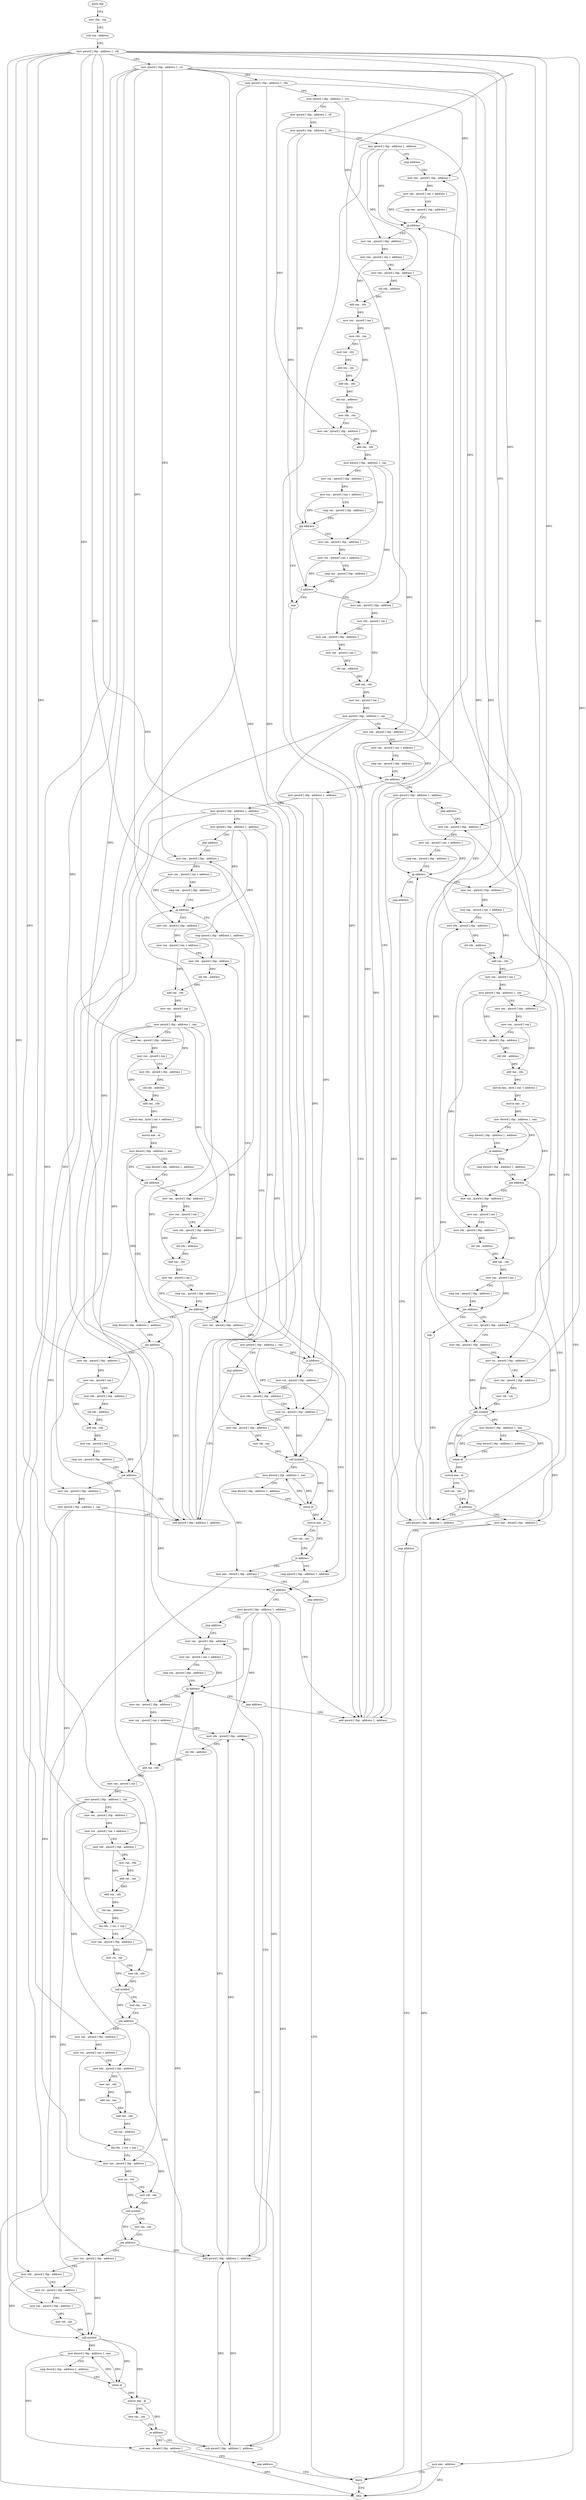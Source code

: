 digraph "func" {
"4433492" [label = "push rbp" ]
"4433493" [label = "mov rbp , rsp" ]
"4433496" [label = "sub rsp , address" ]
"4433503" [label = "mov qword [ rbp - address ] , rdi" ]
"4433507" [label = "mov qword [ rbp - address ] , rsi" ]
"4433511" [label = "mov qword [ rbp - address ] , rdx" ]
"4433515" [label = "mov qword [ rbp - address ] , rcx" ]
"4433519" [label = "mov qword [ rbp - address ] , r8" ]
"4433526" [label = "mov qword [ rbp - address ] , r9" ]
"4433533" [label = "mov qword [ rbp - address ] , address" ]
"4433541" [label = "jmp address" ]
"4434355" [label = "mov rax , qword [ rbp - address ]" ]
"4434359" [label = "mov rax , qword [ rax + address ]" ]
"4434363" [label = "cmp rax , qword [ rbp - address ]" ]
"4434367" [label = "jg address" ]
"4433546" [label = "mov rax , qword [ rbp - address ]" ]
"4434373" [label = "mov eax , address" ]
"4433550" [label = "mov rax , qword [ rax + address ]" ]
"4433554" [label = "mov rdx , qword [ rbp - address ]" ]
"4433558" [label = "shl rdx , address" ]
"4433562" [label = "add rax , rdx" ]
"4433565" [label = "mov rax , qword [ rax ]" ]
"4433568" [label = "mov rdx , rax" ]
"4433571" [label = "mov rax , rdx" ]
"4433574" [label = "add rax , rax" ]
"4433577" [label = "add rax , rdx" ]
"4433580" [label = "shl rax , address" ]
"4433584" [label = "mov rdx , rax" ]
"4433587" [label = "mov rax , qword [ rbp - address ]" ]
"4433594" [label = "add rax , rdx" ]
"4433597" [label = "mov qword [ rbp - address ] , rax" ]
"4433601" [label = "mov rax , qword [ rbp - address ]" ]
"4433605" [label = "mov rax , qword [ rax + address ]" ]
"4433609" [label = "cmp rax , qword [ rbp - address ]" ]
"4433616" [label = "jge address" ]
"4434349" [label = "nop" ]
"4433622" [label = "mov rax , qword [ rbp - address ]" ]
"4434378" [label = "leave" ]
"4434350" [label = "add qword [ rbp - address ] , address" ]
"4433626" [label = "mov rax , qword [ rax + address ]" ]
"4433630" [label = "cmp rax , qword [ rbp - address ]" ]
"4433637" [label = "jl address" ]
"4433643" [label = "mov rax , qword [ rbp - address ]" ]
"4433647" [label = "mov rdx , qword [ rax ]" ]
"4433650" [label = "mov rax , qword [ rbp - address ]" ]
"4433654" [label = "mov rax , qword [ rax ]" ]
"4433657" [label = "shl rax , address" ]
"4433661" [label = "add rax , rdx" ]
"4433664" [label = "mov rax , qword [ rax ]" ]
"4433667" [label = "mov qword [ rbp - address ] , rax" ]
"4433671" [label = "mov rax , qword [ rbp - address ]" ]
"4433675" [label = "mov rax , qword [ rax + address ]" ]
"4433679" [label = "cmp rax , qword [ rbp - address ]" ]
"4433686" [label = "jne address" ]
"4434170" [label = "mov qword [ rbp - address ] , address" ]
"4433692" [label = "mov qword [ rbp - address ] , address" ]
"4434178" [label = "jmp address" ]
"4434329" [label = "mov rax , qword [ rbp - address ]" ]
"4433700" [label = "mov qword [ rbp - address ] , address" ]
"4433708" [label = "mov qword [ rbp - address ] , address" ]
"4433716" [label = "jmp address" ]
"4433864" [label = "mov rax , qword [ rbp - address ]" ]
"4434333" [label = "mov rax , qword [ rax + address ]" ]
"4434337" [label = "cmp rax , qword [ rbp - address ]" ]
"4434341" [label = "jg address" ]
"4434183" [label = "mov rax , qword [ rbp - address ]" ]
"4434347" [label = "jmp address" ]
"4433868" [label = "mov rax , qword [ rax + address ]" ]
"4433872" [label = "cmp rax , qword [ rbp - address ]" ]
"4433876" [label = "jg address" ]
"4433721" [label = "mov rax , qword [ rbp - address ]" ]
"4433882" [label = "cmp qword [ rbp - address ] , address" ]
"4434187" [label = "mov rax , qword [ rax + address ]" ]
"4434191" [label = "mov rdx , qword [ rbp - address ]" ]
"4434195" [label = "shl rdx , address" ]
"4434199" [label = "add rax , rdx" ]
"4434202" [label = "mov rax , qword [ rax ]" ]
"4434205" [label = "mov qword [ rbp - address ] , rax" ]
"4434209" [label = "mov rax , qword [ rbp - address ]" ]
"4434213" [label = "mov rax , qword [ rax ]" ]
"4434216" [label = "mov rdx , qword [ rbp - address ]" ]
"4434220" [label = "shl rdx , address" ]
"4434224" [label = "add rax , rdx" ]
"4434227" [label = "movzx eax , byte [ rax + address ]" ]
"4434231" [label = "movzx eax , al" ]
"4434234" [label = "mov dword [ rbp - address ] , eax" ]
"4434237" [label = "cmp dword [ rbp - address ] , address" ]
"4434241" [label = "je address" ]
"4434249" [label = "mov rax , qword [ rbp - address ]" ]
"4434243" [label = "cmp dword [ rbp - address ] , address" ]
"4433725" [label = "mov rax , qword [ rax + address ]" ]
"4433729" [label = "mov rdx , qword [ rbp - address ]" ]
"4433733" [label = "shl rdx , address" ]
"4433737" [label = "add rax , rdx" ]
"4433740" [label = "mov rax , qword [ rax ]" ]
"4433743" [label = "mov qword [ rbp - address ] , rax" ]
"4433747" [label = "mov rax , qword [ rbp - address ]" ]
"4433751" [label = "mov rax , qword [ rax ]" ]
"4433754" [label = "mov rdx , qword [ rbp - address ]" ]
"4433758" [label = "shl rdx , address" ]
"4433762" [label = "add rax , rdx" ]
"4433765" [label = "movzx eax , byte [ rax + address ]" ]
"4433769" [label = "movzx eax , al" ]
"4433772" [label = "mov dword [ rbp - address ] , eax" ]
"4433775" [label = "cmp dword [ rbp - address ] , address" ]
"4433779" [label = "jne address" ]
"4433818" [label = "cmp dword [ rbp - address ] , address" ]
"4433781" [label = "mov rax , qword [ rbp - address ]" ]
"4433887" [label = "js address" ]
"4433939" [label = "cmp qword [ rbp - address ] , address" ]
"4433889" [label = "mov rcx , qword [ rbp - address ]" ]
"4434253" [label = "mov rax , qword [ rax ]" ]
"4434256" [label = "mov rdx , qword [ rbp - address ]" ]
"4434260" [label = "shl rdx , address" ]
"4434264" [label = "add rax , rdx" ]
"4434267" [label = "mov rax , qword [ rax ]" ]
"4434270" [label = "cmp rax , qword [ rbp - address ]" ]
"4434274" [label = "jne address" ]
"4434323" [label = "nop" ]
"4434276" [label = "mov rcx , qword [ rbp - address ]" ]
"4434247" [label = "jne address" ]
"4434324" [label = "add qword [ rbp - address ] , address" ]
"4433822" [label = "jne address" ]
"4433859" [label = "add qword [ rbp - address ] , address" ]
"4433824" [label = "mov rax , qword [ rbp - address ]" ]
"4433785" [label = "mov rax , qword [ rax ]" ]
"4433788" [label = "mov rdx , qword [ rbp - address ]" ]
"4433792" [label = "shl rdx , address" ]
"4433796" [label = "add rax , rdx" ]
"4433799" [label = "mov rax , qword [ rax ]" ]
"4433802" [label = "cmp rax , qword [ rbp - address ]" ]
"4433806" [label = "jne address" ]
"4433808" [label = "mov rax , qword [ rbp - address ]" ]
"4433944" [label = "js address" ]
"4433950" [label = "mov qword [ rbp - address ] , address" ]
"4433893" [label = "mov rdx , qword [ rbp - address ]" ]
"4433897" [label = "mov rsi , qword [ rbp - address ]" ]
"4433901" [label = "mov rax , qword [ rbp - address ]" ]
"4433905" [label = "mov rdi , rax" ]
"4433908" [label = "call symbol" ]
"4433913" [label = "mov dword [ rbp - address ] , eax" ]
"4433916" [label = "cmp dword [ rbp - address ] , address" ]
"4433920" [label = "setne al" ]
"4433923" [label = "movzx eax , al" ]
"4433926" [label = "test rax , rax" ]
"4433929" [label = "je address" ]
"4433931" [label = "mov eax , dword [ rbp - address ]" ]
"4434280" [label = "mov rdx , qword [ rbp - address ]" ]
"4434284" [label = "mov rsi , qword [ rbp - address ]" ]
"4434288" [label = "mov rax , qword [ rbp - address ]" ]
"4434292" [label = "mov rdi , rax" ]
"4434295" [label = "call symbol" ]
"4434300" [label = "mov dword [ rbp - address ] , eax" ]
"4434303" [label = "cmp dword [ rbp - address ] , address" ]
"4434307" [label = "setne al" ]
"4434310" [label = "movzx eax , al" ]
"4434313" [label = "test rax , rax" ]
"4434316" [label = "je address" ]
"4434318" [label = "mov eax , dword [ rbp - address ]" ]
"4433828" [label = "mov rax , qword [ rax ]" ]
"4433831" [label = "mov rdx , qword [ rbp - address ]" ]
"4433835" [label = "shl rdx , address" ]
"4433839" [label = "add rax , rdx" ]
"4433842" [label = "mov rax , qword [ rax ]" ]
"4433845" [label = "cmp rax , qword [ rbp - address ]" ]
"4433849" [label = "jne address" ]
"4433851" [label = "mov rax , qword [ rbp - address ]" ]
"4433812" [label = "mov qword [ rbp - address ] , rax" ]
"4433816" [label = "jmp address" ]
"4433958" [label = "jmp address" ]
"4434147" [label = "mov rax , qword [ rbp - address ]" ]
"4433934" [label = "jmp address" ]
"4434321" [label = "jmp address" ]
"4433855" [label = "mov qword [ rbp - address ] , rax" ]
"4434151" [label = "mov rax , qword [ rax + address ]" ]
"4434155" [label = "cmp rax , qword [ rbp - address ]" ]
"4434159" [label = "jg address" ]
"4433963" [label = "mov rax , qword [ rbp - address ]" ]
"4434165" [label = "jmp address" ]
"4434379" [label = "retn" ]
"4433967" [label = "mov rax , qword [ rax + address ]" ]
"4433971" [label = "mov rdx , qword [ rbp - address ]" ]
"4433975" [label = "shl rdx , address" ]
"4433979" [label = "add rax , rdx" ]
"4433982" [label = "mov rax , qword [ rax ]" ]
"4433985" [label = "mov qword [ rbp - address ] , rax" ]
"4433989" [label = "mov rax , qword [ rbp - address ]" ]
"4433993" [label = "mov rcx , qword [ rax + address ]" ]
"4433997" [label = "mov rdx , qword [ rbp - address ]" ]
"4434001" [label = "mov rax , rdx" ]
"4434004" [label = "add rax , rax" ]
"4434007" [label = "add rax , rdx" ]
"4434010" [label = "shl rax , address" ]
"4434014" [label = "lea rdx , [ rcx + rax ]" ]
"4434018" [label = "mov rax , qword [ rbp - address ]" ]
"4434022" [label = "mov rsi , rax" ]
"4434025" [label = "mov rdi , rdx" ]
"4434028" [label = "call symbol" ]
"4434033" [label = "test rax , rax" ]
"4434036" [label = "jne address" ]
"4434142" [label = "add qword [ rbp - address ] , address" ]
"4434038" [label = "mov rax , qword [ rbp - address ]" ]
"4434042" [label = "mov rcx , qword [ rax + address ]" ]
"4434046" [label = "mov rdx , qword [ rbp - address ]" ]
"4434050" [label = "mov rax , rdx" ]
"4434053" [label = "add rax , rax" ]
"4434056" [label = "add rax , rdx" ]
"4434059" [label = "shl rax , address" ]
"4434063" [label = "lea rdx , [ rcx + rax ]" ]
"4434067" [label = "mov rax , qword [ rbp - address ]" ]
"4434071" [label = "mov rsi , rax" ]
"4434074" [label = "mov rdi , rdx" ]
"4434077" [label = "call symbol" ]
"4434082" [label = "test rax , rax" ]
"4434085" [label = "jne address" ]
"4434087" [label = "mov rcx , qword [ rbp - address ]" ]
"4434091" [label = "mov rdx , qword [ rbp - address ]" ]
"4434095" [label = "mov rsi , qword [ rbp - address ]" ]
"4434099" [label = "mov rax , qword [ rbp - address ]" ]
"4434103" [label = "mov rdi , rax" ]
"4434106" [label = "call symbol" ]
"4434111" [label = "mov dword [ rbp - address ] , eax" ]
"4434114" [label = "cmp dword [ rbp - address ] , address" ]
"4434118" [label = "setne al" ]
"4434121" [label = "movzx eax , al" ]
"4434124" [label = "test rax , rax" ]
"4434127" [label = "je address" ]
"4434137" [label = "sub qword [ rbp - address ] , address" ]
"4434129" [label = "mov eax , dword [ rbp - address ]" ]
"4434132" [label = "jmp address" ]
"4433492" -> "4433493" [ label = "CFG" ]
"4433493" -> "4433496" [ label = "CFG" ]
"4433496" -> "4433503" [ label = "CFG" ]
"4433503" -> "4433507" [ label = "CFG" ]
"4433503" -> "4433643" [ label = "DFG" ]
"4433503" -> "4434209" [ label = "DFG" ]
"4433503" -> "4433747" [ label = "DFG" ]
"4433503" -> "4434249" [ label = "DFG" ]
"4433503" -> "4433781" [ label = "DFG" ]
"4433503" -> "4433901" [ label = "DFG" ]
"4433503" -> "4434288" [ label = "DFG" ]
"4433503" -> "4433824" [ label = "DFG" ]
"4433503" -> "4433989" [ label = "DFG" ]
"4433503" -> "4434038" [ label = "DFG" ]
"4433503" -> "4434099" [ label = "DFG" ]
"4433507" -> "4433511" [ label = "CFG" ]
"4433507" -> "4434329" [ label = "DFG" ]
"4433507" -> "4433864" [ label = "DFG" ]
"4433507" -> "4434183" [ label = "DFG" ]
"4433507" -> "4433721" [ label = "DFG" ]
"4433507" -> "4433893" [ label = "DFG" ]
"4433507" -> "4434280" [ label = "DFG" ]
"4433507" -> "4434147" [ label = "DFG" ]
"4433507" -> "4433963" [ label = "DFG" ]
"4433507" -> "4434091" [ label = "DFG" ]
"4433511" -> "4433515" [ label = "CFG" ]
"4433511" -> "4433889" [ label = "DFG" ]
"4433511" -> "4434276" [ label = "DFG" ]
"4433511" -> "4434087" [ label = "DFG" ]
"4433515" -> "4433519" [ label = "CFG" ]
"4433515" -> "4434355" [ label = "DFG" ]
"4433515" -> "4433546" [ label = "DFG" ]
"4433519" -> "4433526" [ label = "CFG" ]
"4433519" -> "4433587" [ label = "DFG" ]
"4433526" -> "4433533" [ label = "CFG" ]
"4433526" -> "4433616" [ label = "DFG" ]
"4433526" -> "4433637" [ label = "DFG" ]
"4433526" -> "4433686" [ label = "DFG" ]
"4433533" -> "4433541" [ label = "CFG" ]
"4433533" -> "4434367" [ label = "DFG" ]
"4433533" -> "4433554" [ label = "DFG" ]
"4433533" -> "4434350" [ label = "DFG" ]
"4433541" -> "4434355" [ label = "CFG" ]
"4434355" -> "4434359" [ label = "DFG" ]
"4434359" -> "4434363" [ label = "CFG" ]
"4434359" -> "4434367" [ label = "DFG" ]
"4434363" -> "4434367" [ label = "CFG" ]
"4434367" -> "4433546" [ label = "CFG" ]
"4434367" -> "4434373" [ label = "CFG" ]
"4433546" -> "4433550" [ label = "DFG" ]
"4434373" -> "4434378" [ label = "CFG" ]
"4434373" -> "4434379" [ label = "DFG" ]
"4433550" -> "4433554" [ label = "CFG" ]
"4433550" -> "4433562" [ label = "DFG" ]
"4433554" -> "4433558" [ label = "DFG" ]
"4433558" -> "4433562" [ label = "DFG" ]
"4433562" -> "4433565" [ label = "DFG" ]
"4433565" -> "4433568" [ label = "DFG" ]
"4433568" -> "4433571" [ label = "DFG" ]
"4433568" -> "4433577" [ label = "DFG" ]
"4433571" -> "4433574" [ label = "DFG" ]
"4433574" -> "4433577" [ label = "DFG" ]
"4433577" -> "4433580" [ label = "DFG" ]
"4433580" -> "4433584" [ label = "DFG" ]
"4433584" -> "4433587" [ label = "CFG" ]
"4433584" -> "4433594" [ label = "DFG" ]
"4433587" -> "4433594" [ label = "DFG" ]
"4433594" -> "4433597" [ label = "DFG" ]
"4433597" -> "4433601" [ label = "DFG" ]
"4433597" -> "4433622" [ label = "DFG" ]
"4433597" -> "4433650" [ label = "DFG" ]
"4433597" -> "4433671" [ label = "DFG" ]
"4433601" -> "4433605" [ label = "DFG" ]
"4433605" -> "4433609" [ label = "CFG" ]
"4433605" -> "4433616" [ label = "DFG" ]
"4433609" -> "4433616" [ label = "CFG" ]
"4433616" -> "4434349" [ label = "CFG" ]
"4433616" -> "4433622" [ label = "CFG" ]
"4434349" -> "4434350" [ label = "CFG" ]
"4433622" -> "4433626" [ label = "DFG" ]
"4434378" -> "4434379" [ label = "CFG" ]
"4434350" -> "4434355" [ label = "CFG" ]
"4434350" -> "4434367" [ label = "DFG" ]
"4434350" -> "4433554" [ label = "DFG" ]
"4433626" -> "4433630" [ label = "CFG" ]
"4433626" -> "4433637" [ label = "DFG" ]
"4433630" -> "4433637" [ label = "CFG" ]
"4433637" -> "4434349" [ label = "CFG" ]
"4433637" -> "4433643" [ label = "CFG" ]
"4433643" -> "4433647" [ label = "DFG" ]
"4433647" -> "4433650" [ label = "CFG" ]
"4433647" -> "4433661" [ label = "DFG" ]
"4433650" -> "4433654" [ label = "DFG" ]
"4433654" -> "4433657" [ label = "DFG" ]
"4433657" -> "4433661" [ label = "DFG" ]
"4433661" -> "4433664" [ label = "DFG" ]
"4433664" -> "4433667" [ label = "DFG" ]
"4433667" -> "4433671" [ label = "CFG" ]
"4433667" -> "4434274" [ label = "DFG" ]
"4433667" -> "4433806" [ label = "DFG" ]
"4433667" -> "4433849" [ label = "DFG" ]
"4433671" -> "4433675" [ label = "DFG" ]
"4433675" -> "4433679" [ label = "CFG" ]
"4433675" -> "4433686" [ label = "DFG" ]
"4433679" -> "4433686" [ label = "CFG" ]
"4433686" -> "4434170" [ label = "CFG" ]
"4433686" -> "4433692" [ label = "CFG" ]
"4434170" -> "4434178" [ label = "CFG" ]
"4434170" -> "4434341" [ label = "DFG" ]
"4434170" -> "4434191" [ label = "DFG" ]
"4434170" -> "4434324" [ label = "DFG" ]
"4433692" -> "4433700" [ label = "CFG" ]
"4433692" -> "4433887" [ label = "DFG" ]
"4433692" -> "4433897" [ label = "DFG" ]
"4434178" -> "4434329" [ label = "CFG" ]
"4434329" -> "4434333" [ label = "DFG" ]
"4433700" -> "4433708" [ label = "CFG" ]
"4433700" -> "4433944" [ label = "DFG" ]
"4433700" -> "4434018" [ label = "DFG" ]
"4433700" -> "4434067" [ label = "DFG" ]
"4433708" -> "4433716" [ label = "CFG" ]
"4433708" -> "4433876" [ label = "DFG" ]
"4433708" -> "4433729" [ label = "DFG" ]
"4433708" -> "4433859" [ label = "DFG" ]
"4433716" -> "4433864" [ label = "CFG" ]
"4433864" -> "4433868" [ label = "DFG" ]
"4434333" -> "4434337" [ label = "CFG" ]
"4434333" -> "4434341" [ label = "DFG" ]
"4434337" -> "4434341" [ label = "CFG" ]
"4434341" -> "4434183" [ label = "CFG" ]
"4434341" -> "4434347" [ label = "CFG" ]
"4434183" -> "4434187" [ label = "DFG" ]
"4434347" -> "4434350" [ label = "CFG" ]
"4433868" -> "4433872" [ label = "CFG" ]
"4433868" -> "4433876" [ label = "DFG" ]
"4433872" -> "4433876" [ label = "CFG" ]
"4433876" -> "4433721" [ label = "CFG" ]
"4433876" -> "4433882" [ label = "CFG" ]
"4433721" -> "4433725" [ label = "DFG" ]
"4433882" -> "4433887" [ label = "CFG" ]
"4434187" -> "4434191" [ label = "CFG" ]
"4434187" -> "4434199" [ label = "DFG" ]
"4434191" -> "4434195" [ label = "DFG" ]
"4434195" -> "4434199" [ label = "DFG" ]
"4434199" -> "4434202" [ label = "DFG" ]
"4434202" -> "4434205" [ label = "DFG" ]
"4434205" -> "4434209" [ label = "CFG" ]
"4434205" -> "4434216" [ label = "DFG" ]
"4434205" -> "4434256" [ label = "DFG" ]
"4434205" -> "4434284" [ label = "DFG" ]
"4434209" -> "4434213" [ label = "DFG" ]
"4434213" -> "4434216" [ label = "CFG" ]
"4434213" -> "4434224" [ label = "DFG" ]
"4434216" -> "4434220" [ label = "DFG" ]
"4434220" -> "4434224" [ label = "DFG" ]
"4434224" -> "4434227" [ label = "DFG" ]
"4434227" -> "4434231" [ label = "DFG" ]
"4434231" -> "4434234" [ label = "DFG" ]
"4434234" -> "4434237" [ label = "CFG" ]
"4434234" -> "4434241" [ label = "DFG" ]
"4434234" -> "4434247" [ label = "DFG" ]
"4434237" -> "4434241" [ label = "CFG" ]
"4434241" -> "4434249" [ label = "CFG" ]
"4434241" -> "4434243" [ label = "CFG" ]
"4434249" -> "4434253" [ label = "DFG" ]
"4434243" -> "4434247" [ label = "CFG" ]
"4433725" -> "4433729" [ label = "CFG" ]
"4433725" -> "4433737" [ label = "DFG" ]
"4433729" -> "4433733" [ label = "DFG" ]
"4433733" -> "4433737" [ label = "DFG" ]
"4433737" -> "4433740" [ label = "DFG" ]
"4433740" -> "4433743" [ label = "DFG" ]
"4433743" -> "4433747" [ label = "CFG" ]
"4433743" -> "4433754" [ label = "DFG" ]
"4433743" -> "4433788" [ label = "DFG" ]
"4433743" -> "4433831" [ label = "DFG" ]
"4433743" -> "4433808" [ label = "DFG" ]
"4433743" -> "4433851" [ label = "DFG" ]
"4433747" -> "4433751" [ label = "DFG" ]
"4433751" -> "4433754" [ label = "CFG" ]
"4433751" -> "4433762" [ label = "DFG" ]
"4433754" -> "4433758" [ label = "DFG" ]
"4433758" -> "4433762" [ label = "DFG" ]
"4433762" -> "4433765" [ label = "DFG" ]
"4433765" -> "4433769" [ label = "DFG" ]
"4433769" -> "4433772" [ label = "DFG" ]
"4433772" -> "4433775" [ label = "CFG" ]
"4433772" -> "4433779" [ label = "DFG" ]
"4433772" -> "4433822" [ label = "DFG" ]
"4433775" -> "4433779" [ label = "CFG" ]
"4433779" -> "4433818" [ label = "CFG" ]
"4433779" -> "4433781" [ label = "CFG" ]
"4433818" -> "4433822" [ label = "CFG" ]
"4433781" -> "4433785" [ label = "DFG" ]
"4433887" -> "4433939" [ label = "CFG" ]
"4433887" -> "4433889" [ label = "CFG" ]
"4433939" -> "4433944" [ label = "CFG" ]
"4433889" -> "4433893" [ label = "CFG" ]
"4433889" -> "4433908" [ label = "DFG" ]
"4434253" -> "4434256" [ label = "CFG" ]
"4434253" -> "4434264" [ label = "DFG" ]
"4434256" -> "4434260" [ label = "DFG" ]
"4434260" -> "4434264" [ label = "DFG" ]
"4434264" -> "4434267" [ label = "DFG" ]
"4434267" -> "4434270" [ label = "CFG" ]
"4434267" -> "4434274" [ label = "DFG" ]
"4434270" -> "4434274" [ label = "CFG" ]
"4434274" -> "4434323" [ label = "CFG" ]
"4434274" -> "4434276" [ label = "CFG" ]
"4434323" -> "4434324" [ label = "CFG" ]
"4434276" -> "4434280" [ label = "CFG" ]
"4434276" -> "4434295" [ label = "DFG" ]
"4434247" -> "4434324" [ label = "CFG" ]
"4434247" -> "4434249" [ label = "CFG" ]
"4434324" -> "4434329" [ label = "CFG" ]
"4434324" -> "4434341" [ label = "DFG" ]
"4434324" -> "4434191" [ label = "DFG" ]
"4433822" -> "4433859" [ label = "CFG" ]
"4433822" -> "4433824" [ label = "CFG" ]
"4433859" -> "4433864" [ label = "CFG" ]
"4433859" -> "4433876" [ label = "DFG" ]
"4433859" -> "4433729" [ label = "DFG" ]
"4433824" -> "4433828" [ label = "DFG" ]
"4433785" -> "4433788" [ label = "CFG" ]
"4433785" -> "4433796" [ label = "DFG" ]
"4433788" -> "4433792" [ label = "DFG" ]
"4433792" -> "4433796" [ label = "DFG" ]
"4433796" -> "4433799" [ label = "DFG" ]
"4433799" -> "4433802" [ label = "CFG" ]
"4433799" -> "4433806" [ label = "DFG" ]
"4433802" -> "4433806" [ label = "CFG" ]
"4433806" -> "4433818" [ label = "CFG" ]
"4433806" -> "4433808" [ label = "CFG" ]
"4433808" -> "4433812" [ label = "DFG" ]
"4433944" -> "4434350" [ label = "CFG" ]
"4433944" -> "4433950" [ label = "CFG" ]
"4433950" -> "4433958" [ label = "CFG" ]
"4433950" -> "4434159" [ label = "DFG" ]
"4433950" -> "4433971" [ label = "DFG" ]
"4433950" -> "4434142" [ label = "DFG" ]
"4433950" -> "4434137" [ label = "DFG" ]
"4433893" -> "4433897" [ label = "CFG" ]
"4433893" -> "4433908" [ label = "DFG" ]
"4433897" -> "4433901" [ label = "CFG" ]
"4433897" -> "4433908" [ label = "DFG" ]
"4433901" -> "4433905" [ label = "DFG" ]
"4433905" -> "4433908" [ label = "DFG" ]
"4433908" -> "4433913" [ label = "DFG" ]
"4433908" -> "4433920" [ label = "DFG" ]
"4433908" -> "4433923" [ label = "DFG" ]
"4433913" -> "4433916" [ label = "CFG" ]
"4433913" -> "4433920" [ label = "DFG" ]
"4433913" -> "4433931" [ label = "DFG" ]
"4433916" -> "4433920" [ label = "CFG" ]
"4433920" -> "4433923" [ label = "DFG" ]
"4433920" -> "4433913" [ label = "DFG" ]
"4433923" -> "4433926" [ label = "CFG" ]
"4433923" -> "4433929" [ label = "DFG" ]
"4433926" -> "4433929" [ label = "CFG" ]
"4433929" -> "4433939" [ label = "CFG" ]
"4433929" -> "4433931" [ label = "CFG" ]
"4433931" -> "4433934" [ label = "CFG" ]
"4433931" -> "4434379" [ label = "DFG" ]
"4434280" -> "4434284" [ label = "CFG" ]
"4434280" -> "4434295" [ label = "DFG" ]
"4434284" -> "4434288" [ label = "CFG" ]
"4434284" -> "4434295" [ label = "DFG" ]
"4434288" -> "4434292" [ label = "DFG" ]
"4434292" -> "4434295" [ label = "DFG" ]
"4434295" -> "4434300" [ label = "DFG" ]
"4434295" -> "4434307" [ label = "DFG" ]
"4434295" -> "4434310" [ label = "DFG" ]
"4434300" -> "4434303" [ label = "CFG" ]
"4434300" -> "4434307" [ label = "DFG" ]
"4434300" -> "4434318" [ label = "DFG" ]
"4434303" -> "4434307" [ label = "CFG" ]
"4434307" -> "4434310" [ label = "DFG" ]
"4434307" -> "4434300" [ label = "DFG" ]
"4434310" -> "4434313" [ label = "CFG" ]
"4434310" -> "4434316" [ label = "DFG" ]
"4434313" -> "4434316" [ label = "CFG" ]
"4434316" -> "4434324" [ label = "CFG" ]
"4434316" -> "4434318" [ label = "CFG" ]
"4434318" -> "4434321" [ label = "CFG" ]
"4434318" -> "4434379" [ label = "DFG" ]
"4433828" -> "4433831" [ label = "CFG" ]
"4433828" -> "4433839" [ label = "DFG" ]
"4433831" -> "4433835" [ label = "DFG" ]
"4433835" -> "4433839" [ label = "DFG" ]
"4433839" -> "4433842" [ label = "DFG" ]
"4433842" -> "4433845" [ label = "CFG" ]
"4433842" -> "4433849" [ label = "DFG" ]
"4433845" -> "4433849" [ label = "CFG" ]
"4433849" -> "4433859" [ label = "CFG" ]
"4433849" -> "4433851" [ label = "CFG" ]
"4433851" -> "4433855" [ label = "DFG" ]
"4433812" -> "4433816" [ label = "CFG" ]
"4433812" -> "4433887" [ label = "DFG" ]
"4433812" -> "4433897" [ label = "DFG" ]
"4433816" -> "4433859" [ label = "CFG" ]
"4433958" -> "4434147" [ label = "CFG" ]
"4434147" -> "4434151" [ label = "DFG" ]
"4433934" -> "4434378" [ label = "CFG" ]
"4434321" -> "4434378" [ label = "CFG" ]
"4433855" -> "4433859" [ label = "CFG" ]
"4433855" -> "4433944" [ label = "DFG" ]
"4433855" -> "4434018" [ label = "DFG" ]
"4433855" -> "4434067" [ label = "DFG" ]
"4434151" -> "4434155" [ label = "CFG" ]
"4434151" -> "4434159" [ label = "DFG" ]
"4434155" -> "4434159" [ label = "CFG" ]
"4434159" -> "4433963" [ label = "CFG" ]
"4434159" -> "4434165" [ label = "CFG" ]
"4433963" -> "4433967" [ label = "DFG" ]
"4434165" -> "4434350" [ label = "CFG" ]
"4433967" -> "4433971" [ label = "CFG" ]
"4433967" -> "4433979" [ label = "DFG" ]
"4433971" -> "4433975" [ label = "DFG" ]
"4433975" -> "4433979" [ label = "DFG" ]
"4433979" -> "4433982" [ label = "DFG" ]
"4433982" -> "4433985" [ label = "DFG" ]
"4433985" -> "4433989" [ label = "CFG" ]
"4433985" -> "4433997" [ label = "DFG" ]
"4433985" -> "4434046" [ label = "DFG" ]
"4433985" -> "4434095" [ label = "DFG" ]
"4433989" -> "4433993" [ label = "DFG" ]
"4433993" -> "4433997" [ label = "CFG" ]
"4433993" -> "4434014" [ label = "DFG" ]
"4433997" -> "4434001" [ label = "DFG" ]
"4433997" -> "4434007" [ label = "DFG" ]
"4434001" -> "4434004" [ label = "DFG" ]
"4434004" -> "4434007" [ label = "DFG" ]
"4434007" -> "4434010" [ label = "DFG" ]
"4434010" -> "4434014" [ label = "DFG" ]
"4434014" -> "4434018" [ label = "CFG" ]
"4434014" -> "4434025" [ label = "DFG" ]
"4434018" -> "4434022" [ label = "DFG" ]
"4434022" -> "4434025" [ label = "CFG" ]
"4434022" -> "4434028" [ label = "DFG" ]
"4434025" -> "4434028" [ label = "DFG" ]
"4434028" -> "4434033" [ label = "CFG" ]
"4434028" -> "4434036" [ label = "DFG" ]
"4434033" -> "4434036" [ label = "CFG" ]
"4434036" -> "4434142" [ label = "CFG" ]
"4434036" -> "4434038" [ label = "CFG" ]
"4434142" -> "4434147" [ label = "CFG" ]
"4434142" -> "4434159" [ label = "DFG" ]
"4434142" -> "4433971" [ label = "DFG" ]
"4434142" -> "4434137" [ label = "DFG" ]
"4434038" -> "4434042" [ label = "DFG" ]
"4434042" -> "4434046" [ label = "CFG" ]
"4434042" -> "4434063" [ label = "DFG" ]
"4434046" -> "4434050" [ label = "DFG" ]
"4434046" -> "4434056" [ label = "DFG" ]
"4434050" -> "4434053" [ label = "DFG" ]
"4434053" -> "4434056" [ label = "DFG" ]
"4434056" -> "4434059" [ label = "DFG" ]
"4434059" -> "4434063" [ label = "DFG" ]
"4434063" -> "4434067" [ label = "CFG" ]
"4434063" -> "4434074" [ label = "DFG" ]
"4434067" -> "4434071" [ label = "DFG" ]
"4434071" -> "4434074" [ label = "CFG" ]
"4434071" -> "4434077" [ label = "DFG" ]
"4434074" -> "4434077" [ label = "DFG" ]
"4434077" -> "4434082" [ label = "CFG" ]
"4434077" -> "4434085" [ label = "DFG" ]
"4434082" -> "4434085" [ label = "CFG" ]
"4434085" -> "4434142" [ label = "CFG" ]
"4434085" -> "4434087" [ label = "CFG" ]
"4434087" -> "4434091" [ label = "CFG" ]
"4434087" -> "4434106" [ label = "DFG" ]
"4434091" -> "4434095" [ label = "CFG" ]
"4434091" -> "4434106" [ label = "DFG" ]
"4434095" -> "4434099" [ label = "CFG" ]
"4434095" -> "4434106" [ label = "DFG" ]
"4434099" -> "4434103" [ label = "DFG" ]
"4434103" -> "4434106" [ label = "DFG" ]
"4434106" -> "4434111" [ label = "DFG" ]
"4434106" -> "4434118" [ label = "DFG" ]
"4434106" -> "4434121" [ label = "DFG" ]
"4434111" -> "4434114" [ label = "CFG" ]
"4434111" -> "4434118" [ label = "DFG" ]
"4434111" -> "4434129" [ label = "DFG" ]
"4434114" -> "4434118" [ label = "CFG" ]
"4434118" -> "4434121" [ label = "DFG" ]
"4434118" -> "4434111" [ label = "DFG" ]
"4434121" -> "4434124" [ label = "CFG" ]
"4434121" -> "4434127" [ label = "DFG" ]
"4434124" -> "4434127" [ label = "CFG" ]
"4434127" -> "4434137" [ label = "CFG" ]
"4434127" -> "4434129" [ label = "CFG" ]
"4434137" -> "4434142" [ label = "DFG" ]
"4434137" -> "4434159" [ label = "DFG" ]
"4434137" -> "4433971" [ label = "DFG" ]
"4434129" -> "4434132" [ label = "CFG" ]
"4434129" -> "4434379" [ label = "DFG" ]
"4434132" -> "4434378" [ label = "CFG" ]
}
